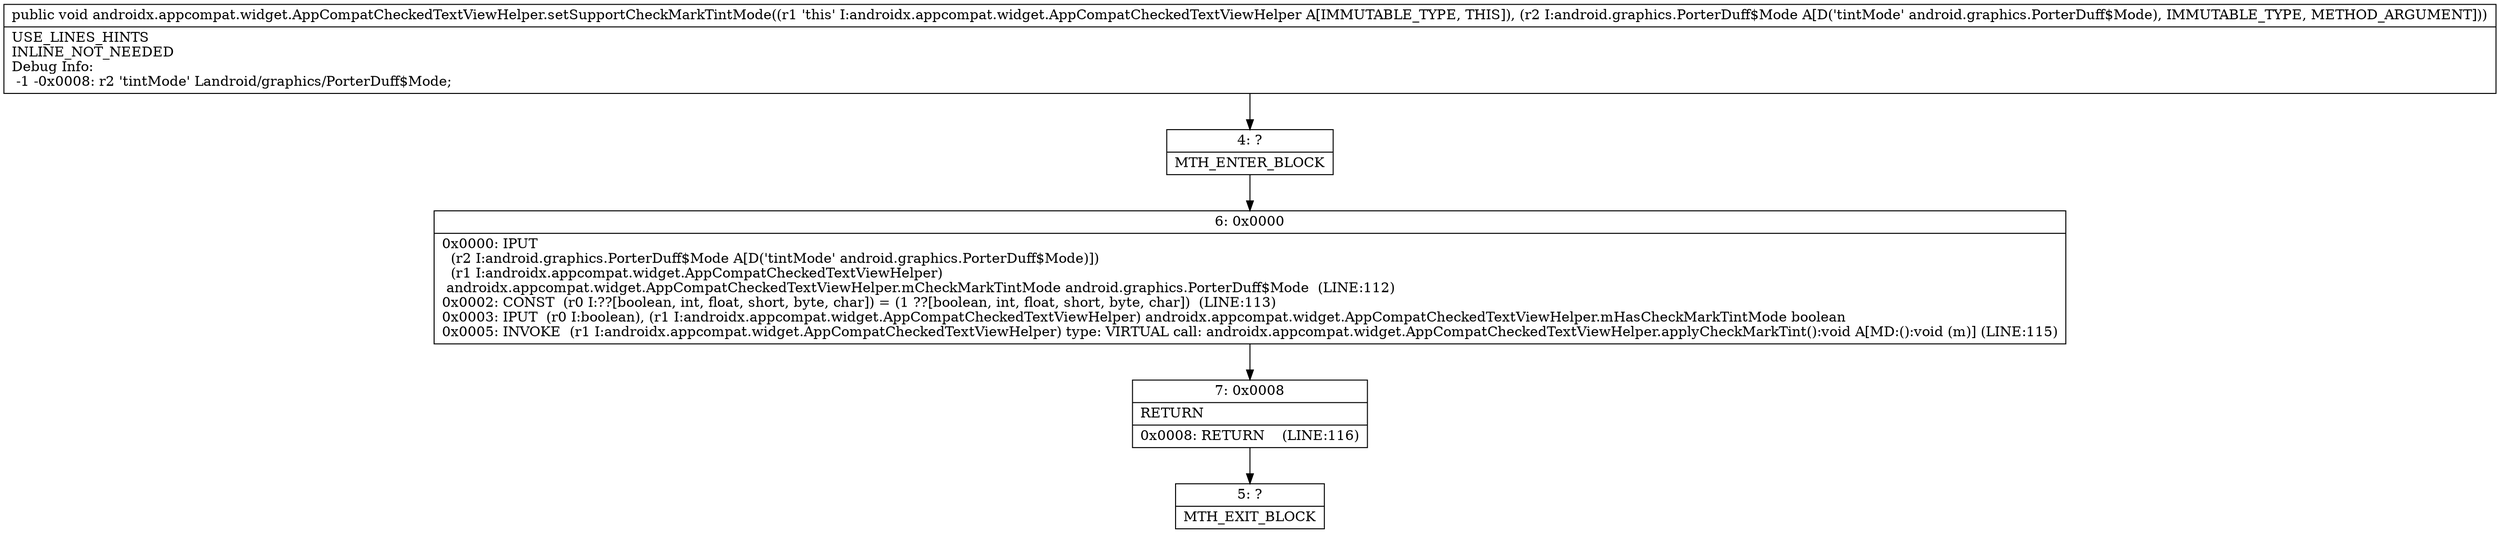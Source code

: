 digraph "CFG forandroidx.appcompat.widget.AppCompatCheckedTextViewHelper.setSupportCheckMarkTintMode(Landroid\/graphics\/PorterDuff$Mode;)V" {
Node_4 [shape=record,label="{4\:\ ?|MTH_ENTER_BLOCK\l}"];
Node_6 [shape=record,label="{6\:\ 0x0000|0x0000: IPUT  \l  (r2 I:android.graphics.PorterDuff$Mode A[D('tintMode' android.graphics.PorterDuff$Mode)])\l  (r1 I:androidx.appcompat.widget.AppCompatCheckedTextViewHelper)\l androidx.appcompat.widget.AppCompatCheckedTextViewHelper.mCheckMarkTintMode android.graphics.PorterDuff$Mode  (LINE:112)\l0x0002: CONST  (r0 I:??[boolean, int, float, short, byte, char]) = (1 ??[boolean, int, float, short, byte, char])  (LINE:113)\l0x0003: IPUT  (r0 I:boolean), (r1 I:androidx.appcompat.widget.AppCompatCheckedTextViewHelper) androidx.appcompat.widget.AppCompatCheckedTextViewHelper.mHasCheckMarkTintMode boolean \l0x0005: INVOKE  (r1 I:androidx.appcompat.widget.AppCompatCheckedTextViewHelper) type: VIRTUAL call: androidx.appcompat.widget.AppCompatCheckedTextViewHelper.applyCheckMarkTint():void A[MD:():void (m)] (LINE:115)\l}"];
Node_7 [shape=record,label="{7\:\ 0x0008|RETURN\l|0x0008: RETURN    (LINE:116)\l}"];
Node_5 [shape=record,label="{5\:\ ?|MTH_EXIT_BLOCK\l}"];
MethodNode[shape=record,label="{public void androidx.appcompat.widget.AppCompatCheckedTextViewHelper.setSupportCheckMarkTintMode((r1 'this' I:androidx.appcompat.widget.AppCompatCheckedTextViewHelper A[IMMUTABLE_TYPE, THIS]), (r2 I:android.graphics.PorterDuff$Mode A[D('tintMode' android.graphics.PorterDuff$Mode), IMMUTABLE_TYPE, METHOD_ARGUMENT]))  | USE_LINES_HINTS\lINLINE_NOT_NEEDED\lDebug Info:\l  \-1 \-0x0008: r2 'tintMode' Landroid\/graphics\/PorterDuff$Mode;\l}"];
MethodNode -> Node_4;Node_4 -> Node_6;
Node_6 -> Node_7;
Node_7 -> Node_5;
}

